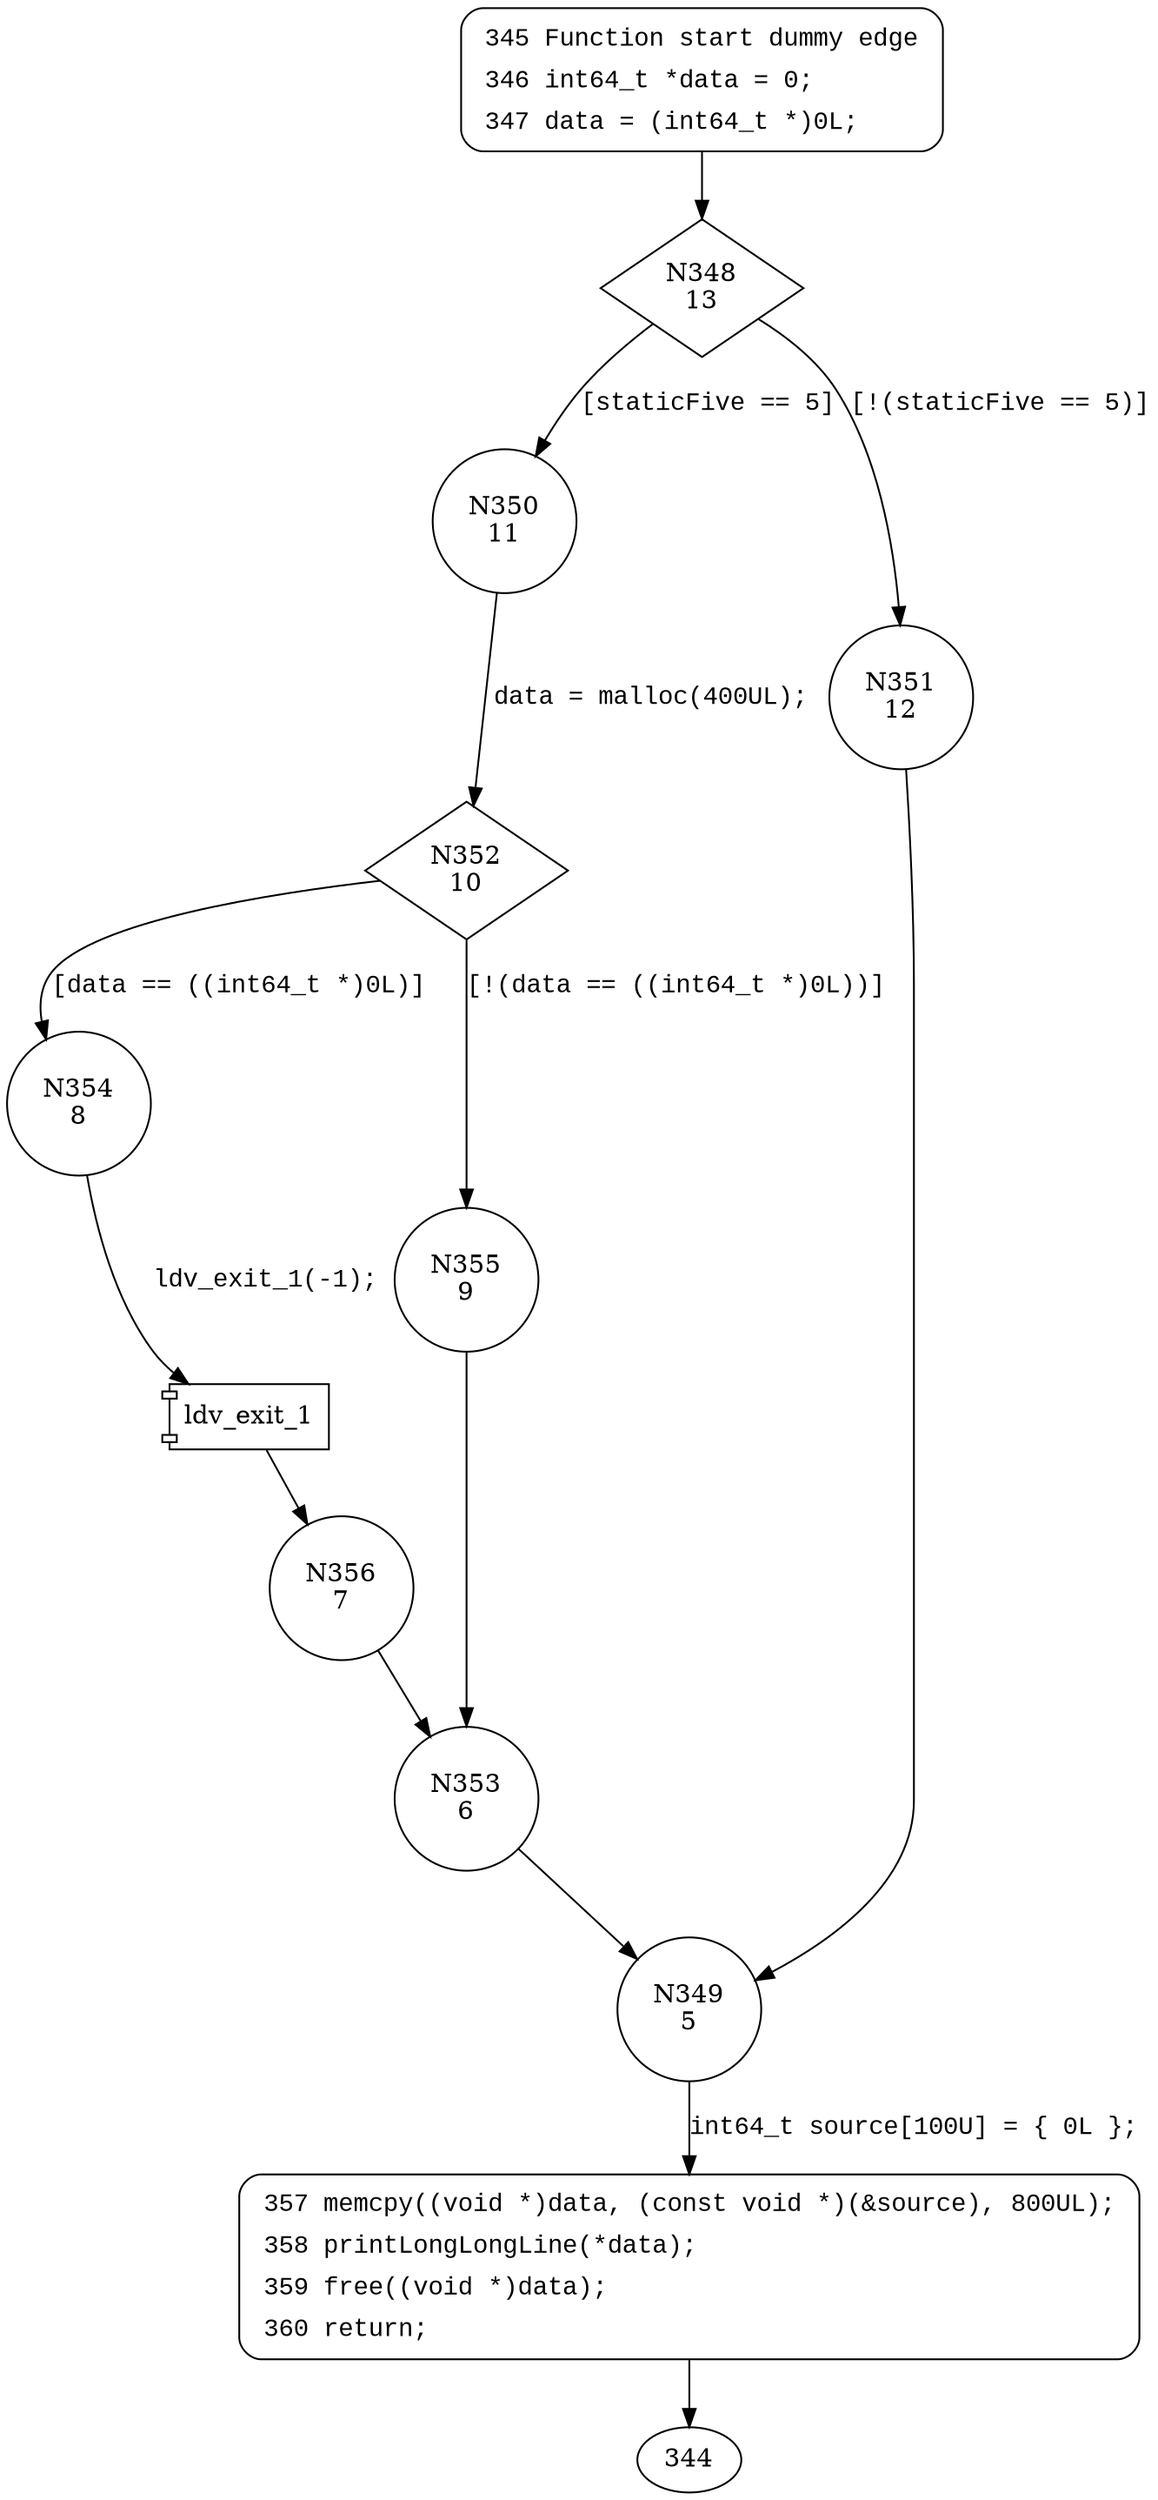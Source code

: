 digraph CWE122_Heap_Based_Buffer_Overflow__c_CWE805_int64_t_memcpy_07_bad {
348 [shape="diamond" label="N348\n13"]
350 [shape="circle" label="N350\n11"]
351 [shape="circle" label="N351\n12"]
349 [shape="circle" label="N349\n5"]
357 [shape="circle" label="N357\n4"]
352 [shape="diamond" label="N352\n10"]
354 [shape="circle" label="N354\n8"]
355 [shape="circle" label="N355\n9"]
353 [shape="circle" label="N353\n6"]
356 [shape="circle" label="N356\n7"]
345 [style="filled,bold" penwidth="1" fillcolor="white" fontname="Courier New" shape="Mrecord" label=<<table border="0" cellborder="0" cellpadding="3" bgcolor="white"><tr><td align="right">345</td><td align="left">Function start dummy edge</td></tr><tr><td align="right">346</td><td align="left">int64_t *data = 0;</td></tr><tr><td align="right">347</td><td align="left">data = (int64_t *)0L;</td></tr></table>>]
345 -> 348[label=""]
357 [style="filled,bold" penwidth="1" fillcolor="white" fontname="Courier New" shape="Mrecord" label=<<table border="0" cellborder="0" cellpadding="3" bgcolor="white"><tr><td align="right">357</td><td align="left">memcpy((void *)data, (const void *)(&amp;source), 800UL);</td></tr><tr><td align="right">358</td><td align="left">printLongLongLine(*data);</td></tr><tr><td align="right">359</td><td align="left">free((void *)data);</td></tr><tr><td align="right">360</td><td align="left">return;</td></tr></table>>]
357 -> 344[label=""]
348 -> 350 [label="[staticFive == 5]" fontname="Courier New"]
348 -> 351 [label="[!(staticFive == 5)]" fontname="Courier New"]
349 -> 357 [label="int64_t source[100U] = { 0L };" fontname="Courier New"]
350 -> 352 [label="data = malloc(400UL);" fontname="Courier New"]
352 -> 354 [label="[data == ((int64_t *)0L)]" fontname="Courier New"]
352 -> 355 [label="[!(data == ((int64_t *)0L))]" fontname="Courier New"]
353 -> 349 [label="" fontname="Courier New"]
100034 [shape="component" label="ldv_exit_1"]
354 -> 100034 [label="ldv_exit_1(-1);" fontname="Courier New"]
100034 -> 356 [label="" fontname="Courier New"]
351 -> 349 [label="" fontname="Courier New"]
355 -> 353 [label="" fontname="Courier New"]
356 -> 353 [label="" fontname="Courier New"]
}